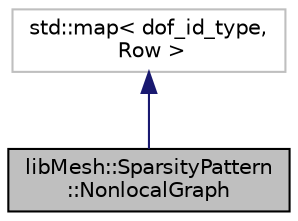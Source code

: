 digraph "libMesh::SparsityPattern::NonlocalGraph"
{
  edge [fontname="Helvetica",fontsize="10",labelfontname="Helvetica",labelfontsize="10"];
  node [fontname="Helvetica",fontsize="10",shape=record];
  Node1 [label="libMesh::SparsityPattern\l::NonlocalGraph",height=0.2,width=0.4,color="black", fillcolor="grey75", style="filled", fontcolor="black"];
  Node2 -> Node1 [dir="back",color="midnightblue",fontsize="10",style="solid",fontname="Helvetica"];
  Node2 [label="std::map\< dof_id_type,\l Row \>",height=0.2,width=0.4,color="grey75", fillcolor="white", style="filled"];
}

